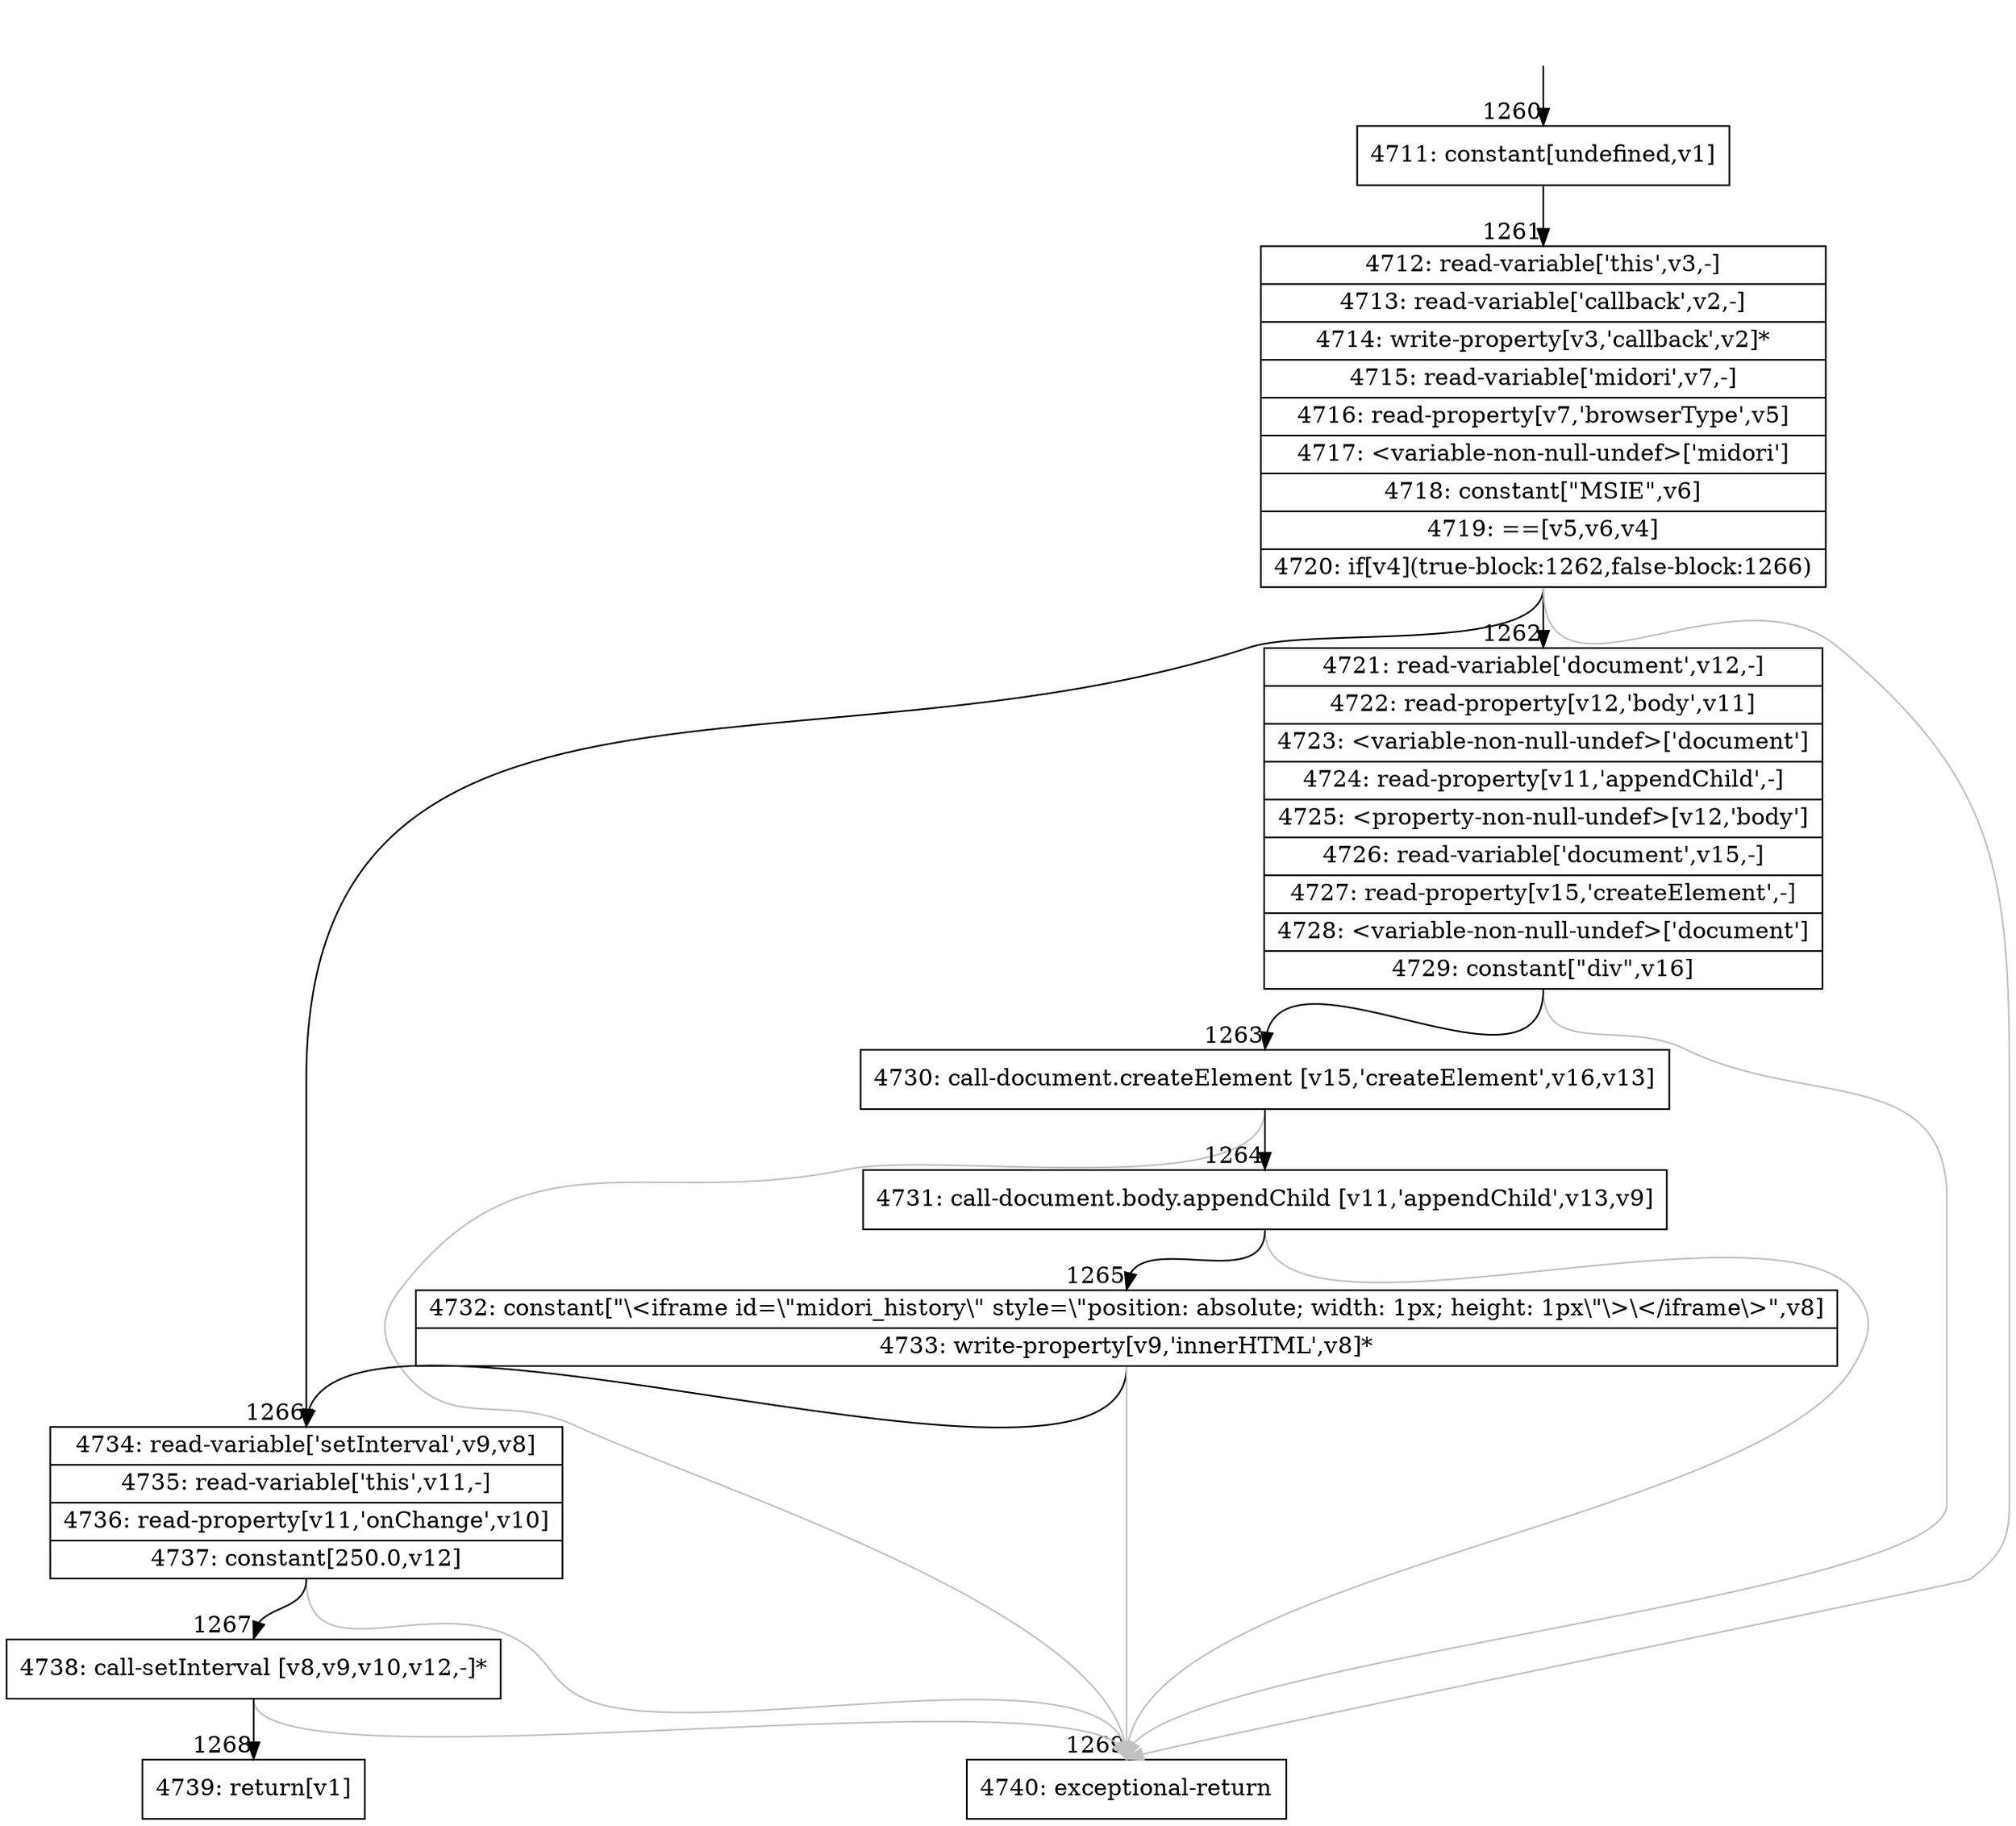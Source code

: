 digraph {
rankdir="TD"
BB_entry73[shape=none,label=""];
BB_entry73 -> BB1260 [tailport=s, headport=n, headlabel="    1260"]
BB1260 [shape=record label="{4711: constant[undefined,v1]}" ] 
BB1260 -> BB1261 [tailport=s, headport=n, headlabel="      1261"]
BB1261 [shape=record label="{4712: read-variable['this',v3,-]|4713: read-variable['callback',v2,-]|4714: write-property[v3,'callback',v2]*|4715: read-variable['midori',v7,-]|4716: read-property[v7,'browserType',v5]|4717: \<variable-non-null-undef\>['midori']|4718: constant[\"MSIE\",v6]|4719: ==[v5,v6,v4]|4720: if[v4](true-block:1262,false-block:1266)}" ] 
BB1261 -> BB1262 [tailport=s, headport=n, headlabel="      1262"]
BB1261 -> BB1266 [tailport=s, headport=n, headlabel="      1266"]
BB1261 -> BB1269 [tailport=s, headport=n, color=gray, headlabel="      1269"]
BB1262 [shape=record label="{4721: read-variable['document',v12,-]|4722: read-property[v12,'body',v11]|4723: \<variable-non-null-undef\>['document']|4724: read-property[v11,'appendChild',-]|4725: \<property-non-null-undef\>[v12,'body']|4726: read-variable['document',v15,-]|4727: read-property[v15,'createElement',-]|4728: \<variable-non-null-undef\>['document']|4729: constant[\"div\",v16]}" ] 
BB1262 -> BB1263 [tailport=s, headport=n, headlabel="      1263"]
BB1262 -> BB1269 [tailport=s, headport=n, color=gray]
BB1263 [shape=record label="{4730: call-document.createElement [v15,'createElement',v16,v13]}" ] 
BB1263 -> BB1264 [tailport=s, headport=n, headlabel="      1264"]
BB1263 -> BB1269 [tailport=s, headport=n, color=gray]
BB1264 [shape=record label="{4731: call-document.body.appendChild [v11,'appendChild',v13,v9]}" ] 
BB1264 -> BB1265 [tailport=s, headport=n, headlabel="      1265"]
BB1264 -> BB1269 [tailport=s, headport=n, color=gray]
BB1265 [shape=record label="{4732: constant[\"\\\<iframe id=\\\"midori_history\\\" style=\\\"position: absolute; width: 1px; height: 1px\\\"\\\>\\\</iframe\\\>\",v8]|4733: write-property[v9,'innerHTML',v8]*}" ] 
BB1265 -> BB1266 [tailport=s, headport=n]
BB1265 -> BB1269 [tailport=s, headport=n, color=gray]
BB1266 [shape=record label="{4734: read-variable['setInterval',v9,v8]|4735: read-variable['this',v11,-]|4736: read-property[v11,'onChange',v10]|4737: constant[250.0,v12]}" ] 
BB1266 -> BB1267 [tailport=s, headport=n, headlabel="      1267"]
BB1266 -> BB1269 [tailport=s, headport=n, color=gray]
BB1267 [shape=record label="{4738: call-setInterval [v8,v9,v10,v12,-]*}" ] 
BB1267 -> BB1268 [tailport=s, headport=n, headlabel="      1268"]
BB1267 -> BB1269 [tailport=s, headport=n, color=gray]
BB1268 [shape=record label="{4739: return[v1]}" ] 
BB1269 [shape=record label="{4740: exceptional-return}" ] 
//#$~ 954
}
